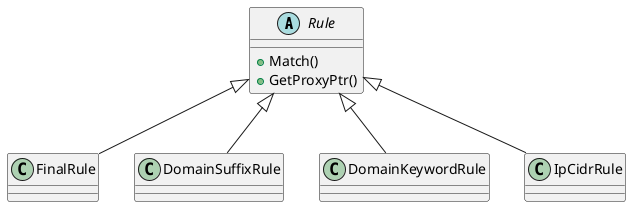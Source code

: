 @startuml
abstract Rule{
    + Match()
    + GetProxyPtr()
}
class FinalRule extends Rule
class DomainSuffixRule extends Rule
class DomainKeywordRule extends Rule
class IpCidrRule extends Rule
@enduml